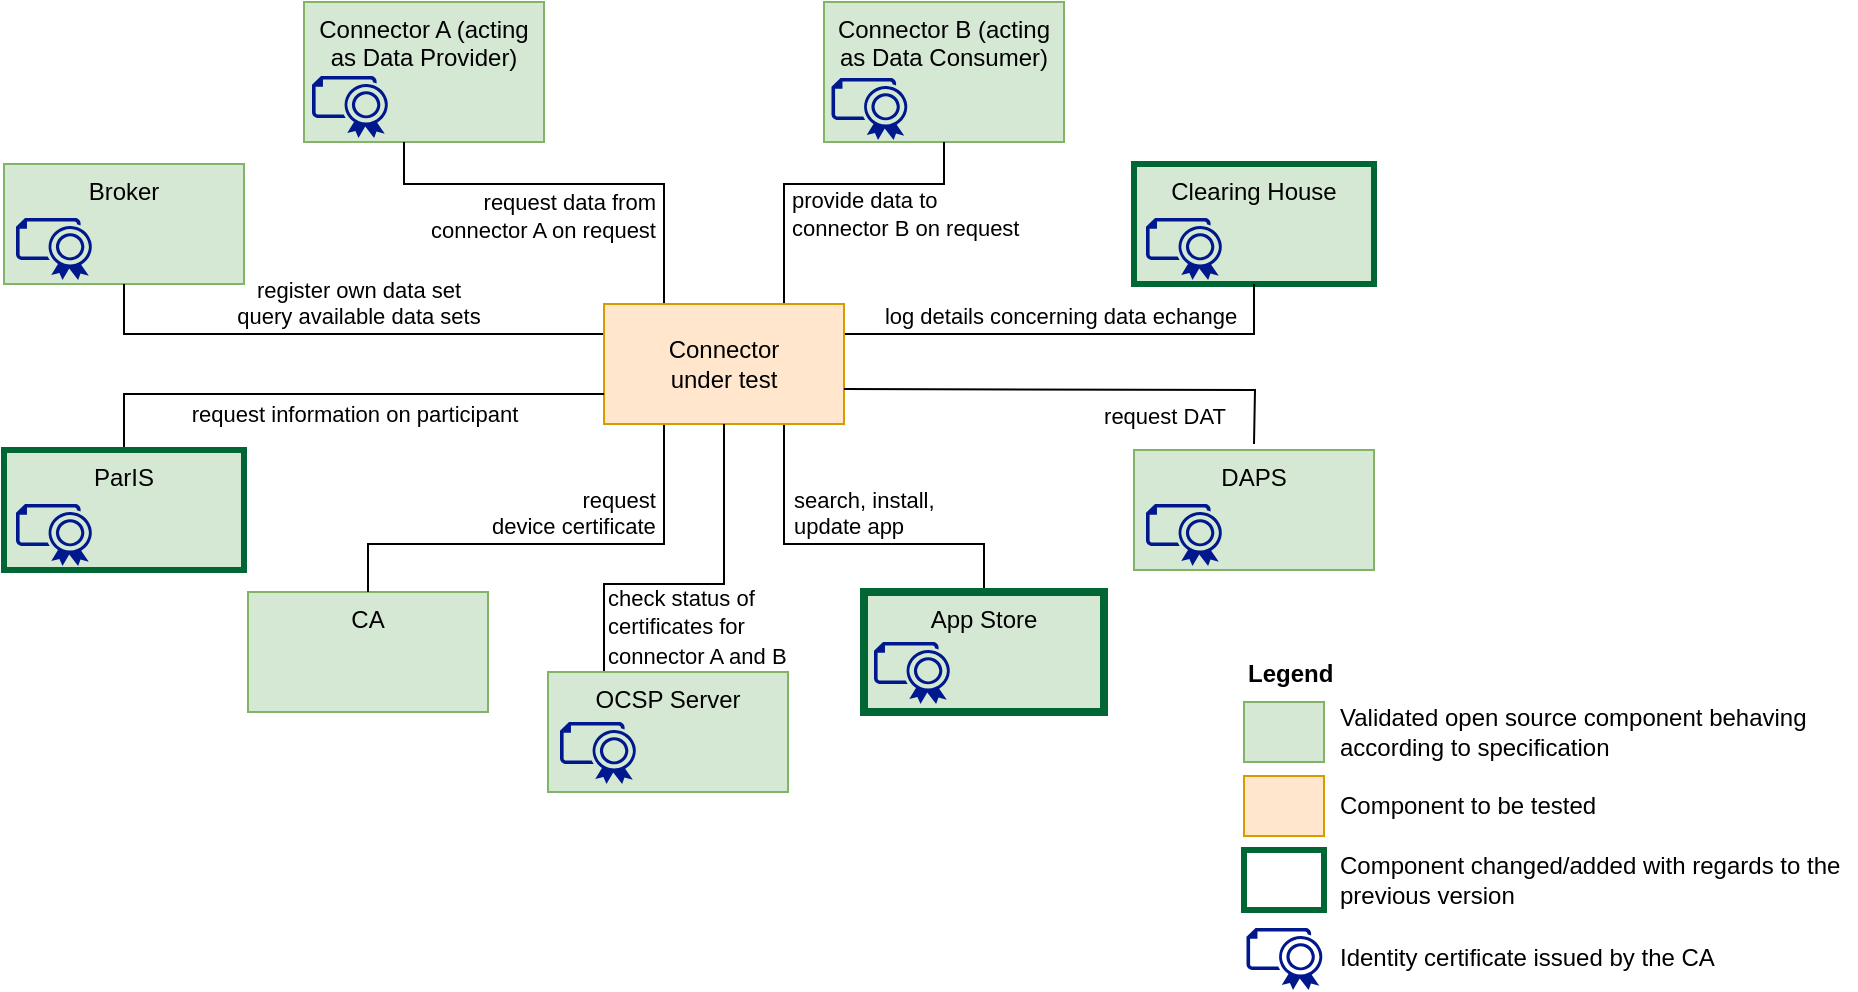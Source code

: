 <mxfile version="14.6.13" type="device"><diagram id="S3DzP4ZIXc_DCiwQGcUj" name="Page-1"><mxGraphModel dx="1355" dy="825" grid="1" gridSize="10" guides="1" tooltips="1" connect="1" arrows="1" fold="1" page="1" pageScale="1" pageWidth="850" pageHeight="1100" math="0" shadow="0"><root><mxCell id="0"/><mxCell id="1" parent="0"/><mxCell id="s2ZVkHYxuJsYrvT4ztzj-1" value="CA" style="rounded=0;whiteSpace=wrap;html=1;fillColor=#d5e8d4;strokeColor=#82b366;verticalAlign=top;" parent="1" vertex="1"><mxGeometry x="332" y="464" width="120" height="60" as="geometry"/></mxCell><mxCell id="s2ZVkHYxuJsYrvT4ztzj-2" value="Clearing House" style="rounded=0;whiteSpace=wrap;html=1;fillColor=#d5e8d4;verticalAlign=top;strokeColor=#006633;strokeWidth=3;" parent="1" vertex="1"><mxGeometry x="775" y="250" width="120" height="60" as="geometry"/></mxCell><mxCell id="s2ZVkHYxuJsYrvT4ztzj-3" value="Connector A (acting as Data Provider)" style="rounded=0;whiteSpace=wrap;html=1;fillColor=#d5e8d4;strokeColor=#82b366;verticalAlign=top;" parent="1" vertex="1"><mxGeometry x="360" y="169" width="120" height="70" as="geometry"/></mxCell><mxCell id="s2ZVkHYxuJsYrvT4ztzj-4" value="Connector B (acting as Data Consumer)" style="rounded=0;whiteSpace=wrap;html=1;fillColor=#d5e8d4;strokeColor=#82b366;verticalAlign=top;" parent="1" vertex="1"><mxGeometry x="620" y="169" width="120" height="70" as="geometry"/></mxCell><mxCell id="s2ZVkHYxuJsYrvT4ztzj-5" value="Broker" style="rounded=0;whiteSpace=wrap;html=1;fillColor=#d5e8d4;strokeColor=#82b366;verticalAlign=top;" parent="1" vertex="1"><mxGeometry x="210" y="250" width="120" height="60" as="geometry"/></mxCell><mxCell id="s2ZVkHYxuJsYrvT4ztzj-31" value="register own data set&lt;br&gt;query available data sets" style="edgeStyle=orthogonalEdgeStyle;rounded=0;orthogonalLoop=1;jettySize=auto;html=1;endArrow=none;endFill=0;align=center;verticalAlign=bottom;labelBackgroundColor=none;exitX=0;exitY=0.25;exitDx=0;exitDy=0;" parent="1" source="s2ZVkHYxuJsYrvT4ztzj-6" target="s2ZVkHYxuJsYrvT4ztzj-5" edge="1"><mxGeometry x="-0.067" relative="1" as="geometry"><Array as="points"><mxPoint x="300" y="335"/><mxPoint x="300" y="335"/></Array><mxPoint as="offset"/></mxGeometry></mxCell><mxCell id="s2ZVkHYxuJsYrvT4ztzj-32" value="" style="edgeStyle=orthogonalEdgeStyle;rounded=0;orthogonalLoop=1;jettySize=auto;html=1;entryX=0.5;entryY=1;entryDx=0;entryDy=0;endArrow=none;endFill=0;align=left;exitX=0.75;exitY=0;exitDx=0;exitDy=0;" parent="1" source="s2ZVkHYxuJsYrvT4ztzj-6" target="s2ZVkHYxuJsYrvT4ztzj-4" edge="1"><mxGeometry x="-0.581" y="-10" relative="1" as="geometry"><Array as="points"><mxPoint x="600" y="260"/><mxPoint x="680" y="260"/></Array><mxPoint as="offset"/></mxGeometry></mxCell><mxCell id="s2ZVkHYxuJsYrvT4ztzj-33" style="edgeStyle=orthogonalEdgeStyle;rounded=0;orthogonalLoop=1;jettySize=auto;html=1;endArrow=none;endFill=0;align=center;exitX=0.25;exitY=0;exitDx=0;exitDy=0;" parent="1" source="s2ZVkHYxuJsYrvT4ztzj-6" target="s2ZVkHYxuJsYrvT4ztzj-3" edge="1"><mxGeometry relative="1" as="geometry"><Array as="points"><mxPoint x="540" y="260"/><mxPoint x="410" y="260"/></Array></mxGeometry></mxCell><mxCell id="s2ZVkHYxuJsYrvT4ztzj-36" value="log details concerning data echange" style="edgeStyle=orthogonalEdgeStyle;rounded=0;orthogonalLoop=1;jettySize=auto;html=1;entryX=0.5;entryY=1;entryDx=0;entryDy=0;endArrow=none;endFill=0;align=center;verticalAlign=bottom;labelBackgroundColor=none;exitX=1;exitY=0.25;exitDx=0;exitDy=0;" parent="1" source="s2ZVkHYxuJsYrvT4ztzj-6" target="s2ZVkHYxuJsYrvT4ztzj-2" edge="1"><mxGeometry x="-0.064" relative="1" as="geometry"><mxPoint as="offset"/></mxGeometry></mxCell><mxCell id="s2ZVkHYxuJsYrvT4ztzj-37" value="" style="edgeStyle=orthogonalEdgeStyle;rounded=0;orthogonalLoop=1;jettySize=auto;html=1;entryX=0.5;entryY=0;entryDx=0;entryDy=0;endArrow=none;endFill=0;align=right;exitX=0.25;exitY=1;exitDx=0;exitDy=0;" parent="1" source="s2ZVkHYxuJsYrvT4ztzj-6" target="s2ZVkHYxuJsYrvT4ztzj-1" edge="1"><mxGeometry x="-0.658" y="-10" relative="1" as="geometry"><Array as="points"><mxPoint x="540" y="440"/><mxPoint x="392" y="440"/></Array><mxPoint as="offset"/></mxGeometry></mxCell><mxCell id="WRND5z2XzrV9z5QFQlJF-8" style="edgeStyle=orthogonalEdgeStyle;rounded=0;orthogonalLoop=1;jettySize=auto;html=1;entryX=0.5;entryY=0;entryDx=0;entryDy=0;endArrow=none;endFill=0;" edge="1" parent="1" source="s2ZVkHYxuJsYrvT4ztzj-6" target="WRND5z2XzrV9z5QFQlJF-1"><mxGeometry relative="1" as="geometry"><Array as="points"><mxPoint x="600" y="440"/><mxPoint x="700" y="440"/></Array></mxGeometry></mxCell><mxCell id="s2ZVkHYxuJsYrvT4ztzj-6" value="Connector&lt;br&gt;under test" style="rounded=0;whiteSpace=wrap;html=1;fillColor=#ffe6cc;strokeColor=#d79b00;" parent="1" vertex="1"><mxGeometry x="510" y="320" width="120" height="60" as="geometry"/></mxCell><mxCell id="s2ZVkHYxuJsYrvT4ztzj-7" value="" style="rounded=0;whiteSpace=wrap;html=1;fillColor=#d5e8d4;strokeColor=#82b366;" parent="1" vertex="1"><mxGeometry x="830" y="519" width="40" height="30" as="geometry"/></mxCell><mxCell id="s2ZVkHYxuJsYrvT4ztzj-8" value="Validated open source component behaving according to specification" style="text;html=1;strokeColor=none;fillColor=none;align=left;verticalAlign=middle;whiteSpace=wrap;rounded=0;" parent="1" vertex="1"><mxGeometry x="876" y="519" width="260" height="30" as="geometry"/></mxCell><mxCell id="s2ZVkHYxuJsYrvT4ztzj-9" value="" style="rounded=0;whiteSpace=wrap;html=1;fillColor=#ffe6cc;strokeColor=#d79b00;" parent="1" vertex="1"><mxGeometry x="830" y="556" width="40" height="30" as="geometry"/></mxCell><mxCell id="s2ZVkHYxuJsYrvT4ztzj-10" value="Component to be tested" style="text;html=1;strokeColor=none;fillColor=none;align=left;verticalAlign=middle;whiteSpace=wrap;rounded=0;" parent="1" vertex="1"><mxGeometry x="876" y="556" width="260" height="30" as="geometry"/></mxCell><mxCell id="s2ZVkHYxuJsYrvT4ztzj-11" value="&lt;b&gt;Legend&lt;/b&gt;" style="text;html=1;strokeColor=none;fillColor=none;align=left;verticalAlign=middle;whiteSpace=wrap;rounded=0;" parent="1" vertex="1"><mxGeometry x="830" y="490" width="260" height="30" as="geometry"/></mxCell><mxCell id="s2ZVkHYxuJsYrvT4ztzj-22" value="" style="aspect=fixed;pointerEvents=1;shadow=0;dashed=0;html=1;strokeColor=none;labelPosition=center;verticalLabelPosition=bottom;verticalAlign=top;align=center;fillColor=#00188D;shape=mxgraph.azure.certificate" parent="1" vertex="1"><mxGeometry x="364" y="206" width="38.75" height="31" as="geometry"/></mxCell><mxCell id="s2ZVkHYxuJsYrvT4ztzj-23" value="" style="aspect=fixed;pointerEvents=1;shadow=0;dashed=0;html=1;strokeColor=none;labelPosition=center;verticalLabelPosition=bottom;verticalAlign=top;align=center;fillColor=#00188D;shape=mxgraph.azure.certificate" parent="1" vertex="1"><mxGeometry x="623.75" y="207" width="38.75" height="31" as="geometry"/></mxCell><mxCell id="s2ZVkHYxuJsYrvT4ztzj-24" value="" style="aspect=fixed;pointerEvents=1;shadow=0;dashed=0;html=1;strokeColor=none;labelPosition=center;verticalLabelPosition=bottom;verticalAlign=top;align=center;fillColor=#00188D;shape=mxgraph.azure.certificate" parent="1" vertex="1"><mxGeometry x="216" y="277" width="38.75" height="31" as="geometry"/></mxCell><mxCell id="s2ZVkHYxuJsYrvT4ztzj-25" value="" style="aspect=fixed;pointerEvents=1;shadow=0;dashed=0;html=1;strokeColor=none;labelPosition=center;verticalLabelPosition=bottom;verticalAlign=top;align=center;fillColor=#00188D;shape=mxgraph.azure.certificate" parent="1" vertex="1"><mxGeometry x="831.25" y="632" width="38.75" height="31" as="geometry"/></mxCell><mxCell id="s2ZVkHYxuJsYrvT4ztzj-26" value="Identity certificate issued by the CA" style="text;html=1;strokeColor=none;fillColor=none;align=left;verticalAlign=middle;whiteSpace=wrap;rounded=0;" parent="1" vertex="1"><mxGeometry x="876" y="632" width="260" height="30" as="geometry"/></mxCell><mxCell id="s2ZVkHYxuJsYrvT4ztzj-27" value="" style="aspect=fixed;pointerEvents=1;shadow=0;dashed=0;html=1;strokeColor=none;labelPosition=center;verticalLabelPosition=bottom;verticalAlign=top;align=center;fillColor=#00188D;shape=mxgraph.azure.certificate" parent="1" vertex="1"><mxGeometry x="781" y="277" width="38.75" height="31" as="geometry"/></mxCell><mxCell id="WRND5z2XzrV9z5QFQlJF-4" style="edgeStyle=orthogonalEdgeStyle;rounded=0;orthogonalLoop=1;jettySize=auto;html=1;endArrow=none;endFill=0;" edge="1" parent="1" source="s2ZVkHYxuJsYrvT4ztzj-28" target="s2ZVkHYxuJsYrvT4ztzj-6"><mxGeometry relative="1" as="geometry"><Array as="points"><mxPoint x="510" y="460"/><mxPoint x="570" y="460"/></Array></mxGeometry></mxCell><mxCell id="s2ZVkHYxuJsYrvT4ztzj-28" value="OCSP Server" style="rounded=0;whiteSpace=wrap;html=1;fillColor=#d5e8d4;strokeColor=#82b366;verticalAlign=top;" parent="1" vertex="1"><mxGeometry x="482" y="504" width="120" height="60" as="geometry"/></mxCell><mxCell id="s2ZVkHYxuJsYrvT4ztzj-35" value="&lt;span style=&quot;color: rgb(0, 0, 0); font-family: helvetica; font-size: 11px; font-style: normal; font-weight: 400; letter-spacing: normal; text-indent: 0px; text-transform: none; word-spacing: 0px; background-color: rgb(255, 255, 255); display: inline; float: none;&quot;&gt;request data from&lt;/span&gt;&lt;br style=&quot;color: rgb(0, 0, 0); font-family: helvetica; font-size: 11px; font-style: normal; font-weight: 400; letter-spacing: normal; text-indent: 0px; text-transform: none; word-spacing: 0px;&quot;&gt;&lt;span style=&quot;color: rgb(0, 0, 0); font-family: helvetica; font-size: 11px; font-style: normal; font-weight: 400; letter-spacing: normal; text-indent: 0px; text-transform: none; word-spacing: 0px; background-color: rgb(255, 255, 255); display: inline; float: none;&quot;&gt;connector A on request&lt;/span&gt;" style="text;whiteSpace=wrap;html=1;align=right;" parent="1" vertex="1"><mxGeometry x="397.75" y="255" width="140" height="40" as="geometry"/></mxCell><mxCell id="s2ZVkHYxuJsYrvT4ztzj-40" value="" style="aspect=fixed;pointerEvents=1;shadow=0;dashed=0;html=1;strokeColor=none;labelPosition=center;verticalLabelPosition=bottom;verticalAlign=top;align=center;fillColor=#00188D;shape=mxgraph.azure.certificate" parent="1" vertex="1"><mxGeometry x="488" y="529" width="38.75" height="31" as="geometry"/></mxCell><mxCell id="s2ZVkHYxuJsYrvT4ztzj-42" value="&lt;meta charset=&quot;utf-8&quot;&gt;&lt;span style=&quot;color: rgb(0, 0, 0); font-family: helvetica; font-size: 11px; font-style: normal; font-weight: 400; letter-spacing: normal; text-align: left; text-indent: 0px; text-transform: none; word-spacing: 0px; background-color: rgb(255, 255, 255); display: inline; float: none;&quot;&gt;provide data to&lt;/span&gt;&lt;br style=&quot;color: rgb(0, 0, 0); font-family: helvetica; font-size: 11px; font-style: normal; font-weight: 400; letter-spacing: normal; text-align: left; text-indent: 0px; text-transform: none; word-spacing: 0px;&quot;&gt;&lt;span style=&quot;color: rgb(0, 0, 0); font-family: helvetica; font-size: 11px; font-style: normal; font-weight: 400; letter-spacing: normal; text-align: left; text-indent: 0px; text-transform: none; word-spacing: 0px; background-color: rgb(255, 255, 255); display: inline; float: none;&quot;&gt;connector B on request&lt;/span&gt;" style="text;whiteSpace=wrap;html=1;" parent="1" vertex="1"><mxGeometry x="602" y="254" width="140" height="40" as="geometry"/></mxCell><mxCell id="s2ZVkHYxuJsYrvT4ztzj-44" value="&lt;meta charset=&quot;utf-8&quot;&gt;&lt;div style=&quot;color: rgb(0, 0, 0); font-family: helvetica; font-size: 11px; font-style: normal; font-weight: 400; letter-spacing: normal; text-align: right; text-indent: 0px; text-transform: none; word-spacing: 0px;&quot;&gt;request&lt;/div&gt;&lt;div style=&quot;color: rgb(0, 0, 0); font-family: helvetica; font-size: 11px; font-style: normal; font-weight: 400; letter-spacing: normal; text-align: right; text-indent: 0px; text-transform: none; word-spacing: 0px;&quot;&gt;device&amp;nbsp;certificate&lt;/div&gt;" style="text;whiteSpace=wrap;html=1;" parent="1" vertex="1"><mxGeometry x="452" y="405" width="110" height="40" as="geometry"/></mxCell><mxCell id="s2ZVkHYxuJsYrvT4ztzj-46" style="edgeStyle=orthogonalEdgeStyle;rounded=0;orthogonalLoop=1;jettySize=auto;html=1;endArrow=none;endFill=0;align=center;exitX=0;exitY=0.75;exitDx=0;exitDy=0;" parent="1" source="s2ZVkHYxuJsYrvT4ztzj-6" target="s2ZVkHYxuJsYrvT4ztzj-49" edge="1"><mxGeometry relative="1" as="geometry"><mxPoint x="550" y="330" as="sourcePoint"/><Array as="points"><mxPoint x="270" y="365"/></Array><mxPoint x="330" y="350" as="targetPoint"/></mxGeometry></mxCell><mxCell id="s2ZVkHYxuJsYrvT4ztzj-51" value="request information on participant" style="edgeLabel;html=1;align=center;verticalAlign=top;resizable=0;points=[];" parent="s2ZVkHYxuJsYrvT4ztzj-46" vertex="1" connectable="0"><mxGeometry x="0.062" y="-4" relative="1" as="geometry"><mxPoint x="17" y="1" as="offset"/></mxGeometry></mxCell><mxCell id="s2ZVkHYxuJsYrvT4ztzj-49" value="ParIS" style="rounded=0;whiteSpace=wrap;html=1;fillColor=#d5e8d4;verticalAlign=top;strokeColor=#006633;strokeWidth=3;" parent="1" vertex="1"><mxGeometry x="210" y="393" width="120" height="60" as="geometry"/></mxCell><mxCell id="s2ZVkHYxuJsYrvT4ztzj-50" value="" style="aspect=fixed;pointerEvents=1;shadow=0;dashed=0;html=1;strokeColor=none;labelPosition=center;verticalLabelPosition=bottom;verticalAlign=top;align=center;fillColor=#00188D;shape=mxgraph.azure.certificate" parent="1" vertex="1"><mxGeometry x="216" y="420" width="38.75" height="31" as="geometry"/></mxCell><mxCell id="s2ZVkHYxuJsYrvT4ztzj-52" value="DAPS" style="rounded=0;whiteSpace=wrap;html=1;fillColor=#d5e8d4;strokeColor=#82b366;verticalAlign=top;" parent="1" vertex="1"><mxGeometry x="775" y="393" width="120" height="60" as="geometry"/></mxCell><mxCell id="s2ZVkHYxuJsYrvT4ztzj-53" value="" style="aspect=fixed;pointerEvents=1;shadow=0;dashed=0;html=1;strokeColor=none;labelPosition=center;verticalLabelPosition=bottom;verticalAlign=top;align=center;fillColor=#00188D;shape=mxgraph.azure.certificate" parent="1" vertex="1"><mxGeometry x="781" y="420" width="38.75" height="31" as="geometry"/></mxCell><mxCell id="s2ZVkHYxuJsYrvT4ztzj-54" value="request DAT" style="edgeStyle=orthogonalEdgeStyle;rounded=0;orthogonalLoop=1;jettySize=auto;html=1;endArrow=none;endFill=0;align=center;verticalAlign=top;labelBackgroundColor=none;exitX=1;exitY=0.25;exitDx=0;exitDy=0;" parent="1" edge="1"><mxGeometry x="0.376" relative="1" as="geometry"><mxPoint x="630" y="362.5" as="sourcePoint"/><mxPoint x="835" y="390" as="targetPoint"/><mxPoint as="offset"/></mxGeometry></mxCell><mxCell id="s2ZVkHYxuJsYrvT4ztzj-57" value="" style="rounded=0;whiteSpace=wrap;html=1;strokeWidth=3;fillColor=none;strokeColor=#006633;" parent="1" vertex="1"><mxGeometry x="830" y="593" width="40" height="30" as="geometry"/></mxCell><mxCell id="s2ZVkHYxuJsYrvT4ztzj-58" value="Component changed/added with regards to the previous version" style="text;html=1;strokeColor=none;fillColor=none;align=left;verticalAlign=middle;whiteSpace=wrap;rounded=0;" parent="1" vertex="1"><mxGeometry x="876" y="593" width="260" height="30" as="geometry"/></mxCell><mxCell id="WRND5z2XzrV9z5QFQlJF-1" value="App Store" style="rounded=0;whiteSpace=wrap;html=1;fillColor=#d5e8d4;verticalAlign=top;strokeWidth=4;strokeColor=#006633;" vertex="1" parent="1"><mxGeometry x="640" y="464" width="120" height="60" as="geometry"/></mxCell><mxCell id="WRND5z2XzrV9z5QFQlJF-2" value="" style="aspect=fixed;pointerEvents=1;shadow=0;dashed=0;html=1;strokeColor=none;labelPosition=center;verticalLabelPosition=bottom;verticalAlign=top;align=center;fillColor=#00188D;shape=mxgraph.azure.certificate" vertex="1" parent="1"><mxGeometry x="645" y="489" width="38.75" height="31" as="geometry"/></mxCell><mxCell id="s2ZVkHYxuJsYrvT4ztzj-43" value="&lt;span style=&quot;color: rgb(0 , 0 , 0) ; font-family: &amp;#34;helvetica&amp;#34; ; font-size: 11px ; font-style: normal ; font-weight: 400 ; letter-spacing: normal ; text-align: left ; text-indent: 0px ; text-transform: none ; word-spacing: 0px ; background-color: rgb(255 , 255 , 255) ; display: inline ; float: none&quot;&gt;check status of&lt;/span&gt;&lt;br style=&quot;color: rgb(0 , 0 , 0) ; font-family: &amp;#34;helvetica&amp;#34; ; font-size: 11px ; font-style: normal ; font-weight: 400 ; letter-spacing: normal ; text-align: left ; text-indent: 0px ; text-transform: none ; word-spacing: 0px&quot;&gt;&lt;span style=&quot;color: rgb(0 , 0 , 0) ; font-family: &amp;#34;helvetica&amp;#34; ; font-size: 11px ; font-style: normal ; font-weight: 400 ; letter-spacing: normal ; text-align: left ; text-indent: 0px ; text-transform: none ; word-spacing: 0px ; background-color: rgb(255 , 255 , 255) ; display: inline ; float: none&quot;&gt;certificates for &lt;br&gt;connector A and B&lt;/span&gt;" style="text;whiteSpace=wrap;html=1;" parent="1" vertex="1"><mxGeometry x="510" y="453" width="110" height="40" as="geometry"/></mxCell><mxCell id="WRND5z2XzrV9z5QFQlJF-6" value="&lt;div style=&quot;color: rgb(0 , 0 , 0) ; font-family: &amp;#34;helvetica&amp;#34; ; font-size: 11px ; font-style: normal ; font-weight: 400 ; letter-spacing: normal ; text-indent: 0px ; text-transform: none ; word-spacing: 0px&quot;&gt;search, install,&lt;br&gt;update app&lt;/div&gt;" style="text;whiteSpace=wrap;html=1;align=left;" vertex="1" parent="1"><mxGeometry x="603.38" y="405" width="110" height="40" as="geometry"/></mxCell></root></mxGraphModel></diagram></mxfile>